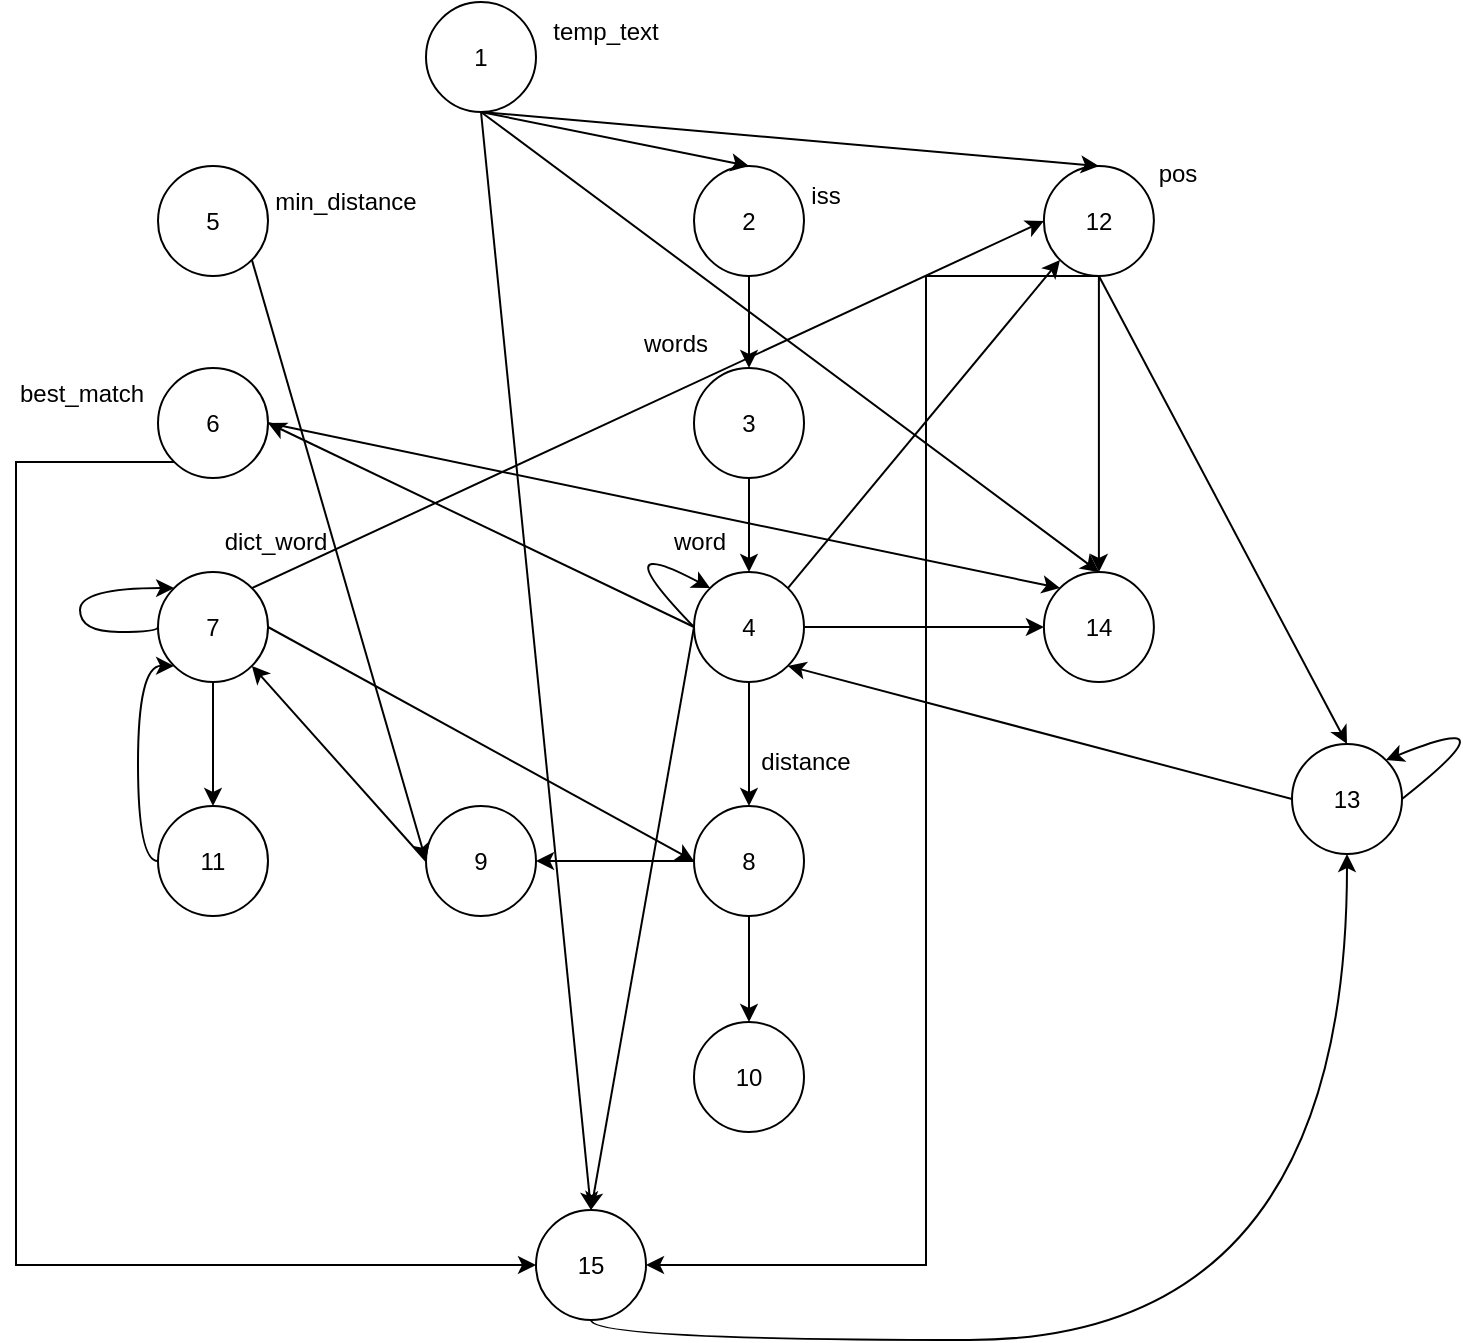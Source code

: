 <mxfile version="22.1.16" type="device">
  <diagram name="Page-1" id="O-tuzl0lMkPl_UVjh1lK">
    <mxGraphModel dx="1434" dy="884" grid="0" gridSize="10" guides="1" tooltips="1" connect="1" arrows="1" fold="1" page="0" pageScale="1" pageWidth="850" pageHeight="1100" math="0" shadow="0">
      <root>
        <mxCell id="0" />
        <mxCell id="1" parent="0" />
        <mxCell id="6lobfHsguUmzgA-mOxtv-1" value="1" style="ellipse;whiteSpace=wrap;html=1;aspect=fixed;rotation=0;" vertex="1" parent="1">
          <mxGeometry x="292" y="56" width="55" height="55" as="geometry" />
        </mxCell>
        <mxCell id="6lobfHsguUmzgA-mOxtv-2" value="3" style="ellipse;whiteSpace=wrap;html=1;aspect=fixed;rotation=0;" vertex="1" parent="1">
          <mxGeometry x="426" y="239" width="55" height="55" as="geometry" />
        </mxCell>
        <mxCell id="6lobfHsguUmzgA-mOxtv-3" value="13" style="ellipse;whiteSpace=wrap;html=1;aspect=fixed;rotation=0;" vertex="1" parent="1">
          <mxGeometry x="725" y="427" width="55" height="55" as="geometry" />
        </mxCell>
        <mxCell id="6lobfHsguUmzgA-mOxtv-4" value="6" style="ellipse;whiteSpace=wrap;html=1;aspect=fixed;rotation=0;" vertex="1" parent="1">
          <mxGeometry x="158" y="239" width="55" height="55" as="geometry" />
        </mxCell>
        <mxCell id="6lobfHsguUmzgA-mOxtv-5" value="11" style="ellipse;whiteSpace=wrap;html=1;aspect=fixed;rotation=0;" vertex="1" parent="1">
          <mxGeometry x="158" y="458" width="55" height="55" as="geometry" />
        </mxCell>
        <mxCell id="6lobfHsguUmzgA-mOxtv-6" value="4" style="ellipse;whiteSpace=wrap;html=1;aspect=fixed;rotation=0;" vertex="1" parent="1">
          <mxGeometry x="426" y="341" width="55" height="55" as="geometry" />
        </mxCell>
        <mxCell id="6lobfHsguUmzgA-mOxtv-7" value="14" style="ellipse;whiteSpace=wrap;html=1;aspect=fixed;rotation=0;" vertex="1" parent="1">
          <mxGeometry x="600.95" y="341" width="55" height="55" as="geometry" />
        </mxCell>
        <mxCell id="6lobfHsguUmzgA-mOxtv-8" value="12" style="ellipse;whiteSpace=wrap;html=1;aspect=fixed;rotation=0;" vertex="1" parent="1">
          <mxGeometry x="600.95" y="138" width="55" height="55" as="geometry" />
        </mxCell>
        <mxCell id="6lobfHsguUmzgA-mOxtv-9" value="2" style="ellipse;whiteSpace=wrap;html=1;aspect=fixed;rotation=0;" vertex="1" parent="1">
          <mxGeometry x="426" y="138" width="55" height="55" as="geometry" />
        </mxCell>
        <mxCell id="6lobfHsguUmzgA-mOxtv-10" value="10" style="ellipse;whiteSpace=wrap;html=1;aspect=fixed;rotation=0;" vertex="1" parent="1">
          <mxGeometry x="426" y="566" width="55" height="55" as="geometry" />
        </mxCell>
        <mxCell id="6lobfHsguUmzgA-mOxtv-11" value="7" style="ellipse;whiteSpace=wrap;html=1;aspect=fixed;rotation=0;" vertex="1" parent="1">
          <mxGeometry x="158" y="341" width="55" height="55" as="geometry" />
        </mxCell>
        <mxCell id="6lobfHsguUmzgA-mOxtv-12" value="5" style="ellipse;whiteSpace=wrap;html=1;aspect=fixed;rotation=0;" vertex="1" parent="1">
          <mxGeometry x="158" y="138" width="55" height="55" as="geometry" />
        </mxCell>
        <mxCell id="6lobfHsguUmzgA-mOxtv-13" value="9" style="ellipse;whiteSpace=wrap;html=1;aspect=fixed;rotation=0;" vertex="1" parent="1">
          <mxGeometry x="292" y="458" width="55" height="55" as="geometry" />
        </mxCell>
        <mxCell id="6lobfHsguUmzgA-mOxtv-14" value="8" style="ellipse;whiteSpace=wrap;html=1;aspect=fixed;rotation=0;" vertex="1" parent="1">
          <mxGeometry x="426" y="458" width="55" height="55" as="geometry" />
        </mxCell>
        <mxCell id="6lobfHsguUmzgA-mOxtv-15" value="" style="endArrow=classic;html=1;rounded=0;entryX=0.5;entryY=0;entryDx=0;entryDy=0;exitX=0.5;exitY=1;exitDx=0;exitDy=0;" edge="1" parent="1" source="6lobfHsguUmzgA-mOxtv-1" target="6lobfHsguUmzgA-mOxtv-9">
          <mxGeometry width="50" height="50" relative="1" as="geometry">
            <mxPoint x="399" y="358" as="sourcePoint" />
            <mxPoint x="449" y="308" as="targetPoint" />
          </mxGeometry>
        </mxCell>
        <mxCell id="6lobfHsguUmzgA-mOxtv-16" value="" style="endArrow=classic;html=1;rounded=0;entryX=0.5;entryY=0;entryDx=0;entryDy=0;exitX=0.5;exitY=1;exitDx=0;exitDy=0;" edge="1" parent="1" source="6lobfHsguUmzgA-mOxtv-9" target="6lobfHsguUmzgA-mOxtv-2">
          <mxGeometry width="50" height="50" relative="1" as="geometry">
            <mxPoint x="399" y="358" as="sourcePoint" />
            <mxPoint x="449" y="308" as="targetPoint" />
          </mxGeometry>
        </mxCell>
        <mxCell id="6lobfHsguUmzgA-mOxtv-17" value="iss" style="text;html=1;strokeColor=none;fillColor=none;align=center;verticalAlign=middle;whiteSpace=wrap;rounded=0;" vertex="1" parent="1">
          <mxGeometry x="462" y="138" width="60" height="30" as="geometry" />
        </mxCell>
        <mxCell id="6lobfHsguUmzgA-mOxtv-18" value="temp_text" style="text;html=1;strokeColor=none;fillColor=none;align=center;verticalAlign=middle;whiteSpace=wrap;rounded=0;" vertex="1" parent="1">
          <mxGeometry x="352" y="56" width="60" height="30" as="geometry" />
        </mxCell>
        <mxCell id="6lobfHsguUmzgA-mOxtv-19" value="words" style="text;html=1;strokeColor=none;fillColor=none;align=center;verticalAlign=middle;whiteSpace=wrap;rounded=0;" vertex="1" parent="1">
          <mxGeometry x="387" y="212" width="60" height="30" as="geometry" />
        </mxCell>
        <mxCell id="6lobfHsguUmzgA-mOxtv-20" value="" style="endArrow=classic;html=1;rounded=0;entryX=0.5;entryY=0;entryDx=0;entryDy=0;exitX=0.5;exitY=1;exitDx=0;exitDy=0;" edge="1" parent="1" source="6lobfHsguUmzgA-mOxtv-2" target="6lobfHsguUmzgA-mOxtv-6">
          <mxGeometry width="50" height="50" relative="1" as="geometry">
            <mxPoint x="399" y="358" as="sourcePoint" />
            <mxPoint x="449" y="308" as="targetPoint" />
          </mxGeometry>
        </mxCell>
        <mxCell id="6lobfHsguUmzgA-mOxtv-21" value="word" style="text;html=1;strokeColor=none;fillColor=none;align=center;verticalAlign=middle;whiteSpace=wrap;rounded=0;" vertex="1" parent="1">
          <mxGeometry x="399.0" y="311" width="60" height="30" as="geometry" />
        </mxCell>
        <mxCell id="6lobfHsguUmzgA-mOxtv-22" value="" style="endArrow=classic;html=1;rounded=0;exitX=0;exitY=0.5;exitDx=0;exitDy=0;entryX=0;entryY=0;entryDx=0;entryDy=0;edgeStyle=orthogonalEdgeStyle;curved=1;" edge="1" parent="1" source="6lobfHsguUmzgA-mOxtv-6" target="6lobfHsguUmzgA-mOxtv-6">
          <mxGeometry width="50" height="50" relative="1" as="geometry">
            <mxPoint x="399" y="358" as="sourcePoint" />
            <mxPoint x="271" y="282" as="targetPoint" />
            <Array as="points">
              <mxPoint x="379" y="320" />
            </Array>
          </mxGeometry>
        </mxCell>
        <mxCell id="6lobfHsguUmzgA-mOxtv-23" value="min_distance" style="text;html=1;strokeColor=none;fillColor=none;align=center;verticalAlign=middle;whiteSpace=wrap;rounded=0;" vertex="1" parent="1">
          <mxGeometry x="222" y="141" width="60" height="30" as="geometry" />
        </mxCell>
        <mxCell id="6lobfHsguUmzgA-mOxtv-24" value="best_match" style="text;html=1;strokeColor=none;fillColor=none;align=center;verticalAlign=middle;whiteSpace=wrap;rounded=0;" vertex="1" parent="1">
          <mxGeometry x="90" y="237" width="60" height="30" as="geometry" />
        </mxCell>
        <mxCell id="6lobfHsguUmzgA-mOxtv-25" value="dict_word" style="text;html=1;strokeColor=none;fillColor=none;align=center;verticalAlign=middle;whiteSpace=wrap;rounded=0;" vertex="1" parent="1">
          <mxGeometry x="187" y="311" width="60" height="30" as="geometry" />
        </mxCell>
        <mxCell id="6lobfHsguUmzgA-mOxtv-26" value="" style="endArrow=classic;html=1;rounded=0;entryX=0.5;entryY=0;entryDx=0;entryDy=0;exitX=0.5;exitY=1;exitDx=0;exitDy=0;" edge="1" parent="1" source="6lobfHsguUmzgA-mOxtv-6" target="6lobfHsguUmzgA-mOxtv-14">
          <mxGeometry width="50" height="50" relative="1" as="geometry">
            <mxPoint x="399" y="533" as="sourcePoint" />
            <mxPoint x="449" y="483" as="targetPoint" />
          </mxGeometry>
        </mxCell>
        <mxCell id="6lobfHsguUmzgA-mOxtv-27" value="" style="endArrow=classic;html=1;rounded=0;exitX=1;exitY=0.5;exitDx=0;exitDy=0;entryX=0;entryY=0.5;entryDx=0;entryDy=0;" edge="1" parent="1" source="6lobfHsguUmzgA-mOxtv-11" target="6lobfHsguUmzgA-mOxtv-14">
          <mxGeometry width="50" height="50" relative="1" as="geometry">
            <mxPoint x="399" y="533" as="sourcePoint" />
            <mxPoint x="449" y="483" as="targetPoint" />
          </mxGeometry>
        </mxCell>
        <mxCell id="6lobfHsguUmzgA-mOxtv-28" value="distance" style="text;html=1;strokeColor=none;fillColor=none;align=center;verticalAlign=middle;whiteSpace=wrap;rounded=0;" vertex="1" parent="1">
          <mxGeometry x="452" y="421" width="60" height="30" as="geometry" />
        </mxCell>
        <mxCell id="6lobfHsguUmzgA-mOxtv-29" value="" style="endArrow=classic;html=1;rounded=0;entryX=1;entryY=0.5;entryDx=0;entryDy=0;exitX=0;exitY=0.5;exitDx=0;exitDy=0;" edge="1" parent="1" source="6lobfHsguUmzgA-mOxtv-14" target="6lobfHsguUmzgA-mOxtv-13">
          <mxGeometry width="50" height="50" relative="1" as="geometry">
            <mxPoint x="399" y="533" as="sourcePoint" />
            <mxPoint x="449" y="483" as="targetPoint" />
          </mxGeometry>
        </mxCell>
        <mxCell id="6lobfHsguUmzgA-mOxtv-30" value="" style="endArrow=classic;html=1;rounded=0;entryX=0.5;entryY=0;entryDx=0;entryDy=0;exitX=0.5;exitY=1;exitDx=0;exitDy=0;" edge="1" parent="1" source="6lobfHsguUmzgA-mOxtv-14" target="6lobfHsguUmzgA-mOxtv-10">
          <mxGeometry width="50" height="50" relative="1" as="geometry">
            <mxPoint x="377" y="694" as="sourcePoint" />
            <mxPoint x="427" y="644" as="targetPoint" />
          </mxGeometry>
        </mxCell>
        <mxCell id="6lobfHsguUmzgA-mOxtv-31" value="" style="endArrow=classic;html=1;rounded=0;entryX=0.5;entryY=0;entryDx=0;entryDy=0;exitX=0.5;exitY=1;exitDx=0;exitDy=0;" edge="1" parent="1" source="6lobfHsguUmzgA-mOxtv-11" target="6lobfHsguUmzgA-mOxtv-5">
          <mxGeometry width="50" height="50" relative="1" as="geometry">
            <mxPoint x="377" y="694" as="sourcePoint" />
            <mxPoint x="427" y="644" as="targetPoint" />
          </mxGeometry>
        </mxCell>
        <mxCell id="6lobfHsguUmzgA-mOxtv-32" value="" style="endArrow=classic;html=1;rounded=0;entryX=1;entryY=0.5;entryDx=0;entryDy=0;exitX=0;exitY=0.5;exitDx=0;exitDy=0;" edge="1" parent="1" source="6lobfHsguUmzgA-mOxtv-6" target="6lobfHsguUmzgA-mOxtv-4">
          <mxGeometry width="50" height="50" relative="1" as="geometry">
            <mxPoint x="372" y="289" as="sourcePoint" />
            <mxPoint x="422" y="239" as="targetPoint" />
          </mxGeometry>
        </mxCell>
        <mxCell id="6lobfHsguUmzgA-mOxtv-33" value="" style="endArrow=classic;html=1;rounded=0;entryX=0;entryY=0.5;entryDx=0;entryDy=0;exitX=1;exitY=1;exitDx=0;exitDy=0;" edge="1" parent="1" source="6lobfHsguUmzgA-mOxtv-12" target="6lobfHsguUmzgA-mOxtv-13">
          <mxGeometry width="50" height="50" relative="1" as="geometry">
            <mxPoint x="340" y="443" as="sourcePoint" />
            <mxPoint x="390" y="393" as="targetPoint" />
          </mxGeometry>
        </mxCell>
        <mxCell id="6lobfHsguUmzgA-mOxtv-34" value="" style="endArrow=classic;html=1;rounded=0;entryX=0;entryY=0;entryDx=0;entryDy=0;edgeStyle=orthogonalEdgeStyle;curved=1;exitX=0;exitY=0.5;exitDx=0;exitDy=0;" edge="1" parent="1" source="6lobfHsguUmzgA-mOxtv-11" target="6lobfHsguUmzgA-mOxtv-11">
          <mxGeometry width="50" height="50" relative="1" as="geometry">
            <mxPoint x="89" y="406" as="sourcePoint" />
            <mxPoint x="116" y="392" as="targetPoint" />
            <Array as="points">
              <mxPoint x="158" y="371" />
              <mxPoint x="119" y="371" />
              <mxPoint x="119" y="349" />
            </Array>
          </mxGeometry>
        </mxCell>
        <mxCell id="6lobfHsguUmzgA-mOxtv-35" value="" style="endArrow=classic;html=1;rounded=0;entryX=0;entryY=1;entryDx=0;entryDy=0;exitX=1;exitY=0;exitDx=0;exitDy=0;" edge="1" parent="1" source="6lobfHsguUmzgA-mOxtv-6" target="6lobfHsguUmzgA-mOxtv-8">
          <mxGeometry width="50" height="50" relative="1" as="geometry">
            <mxPoint x="411" y="337" as="sourcePoint" />
            <mxPoint x="337.95" y="380" as="targetPoint" />
          </mxGeometry>
        </mxCell>
        <mxCell id="6lobfHsguUmzgA-mOxtv-36" value="pos" style="text;html=1;strokeColor=none;fillColor=none;align=center;verticalAlign=middle;whiteSpace=wrap;rounded=0;" vertex="1" parent="1">
          <mxGeometry x="638" y="127" width="60" height="30" as="geometry" />
        </mxCell>
        <mxCell id="6lobfHsguUmzgA-mOxtv-37" value="" style="endArrow=classic;html=1;rounded=0;entryX=0.5;entryY=0;entryDx=0;entryDy=0;exitX=0.5;exitY=1;exitDx=0;exitDy=0;" edge="1" parent="1" source="6lobfHsguUmzgA-mOxtv-8" target="6lobfHsguUmzgA-mOxtv-3">
          <mxGeometry width="50" height="50" relative="1" as="geometry">
            <mxPoint x="323" y="621" as="sourcePoint" />
            <mxPoint x="390" y="506" as="targetPoint" />
          </mxGeometry>
        </mxCell>
        <mxCell id="6lobfHsguUmzgA-mOxtv-38" value="15" style="ellipse;whiteSpace=wrap;html=1;aspect=fixed;rotation=0;" vertex="1" parent="1">
          <mxGeometry x="347" y="660" width="55" height="55" as="geometry" />
        </mxCell>
        <mxCell id="6lobfHsguUmzgA-mOxtv-39" value="" style="endArrow=classic;html=1;rounded=0;entryX=0.5;entryY=0;entryDx=0;entryDy=0;exitX=0.5;exitY=1;exitDx=0;exitDy=0;" edge="1" parent="1" source="6lobfHsguUmzgA-mOxtv-1" target="6lobfHsguUmzgA-mOxtv-8">
          <mxGeometry width="50" height="50" relative="1" as="geometry">
            <mxPoint x="313" y="442" as="sourcePoint" />
            <mxPoint x="363" y="392" as="targetPoint" />
          </mxGeometry>
        </mxCell>
        <mxCell id="6lobfHsguUmzgA-mOxtv-40" value="" style="endArrow=classic;html=1;rounded=0;entryX=0.5;entryY=0;entryDx=0;entryDy=0;exitX=0.5;exitY=1;exitDx=0;exitDy=0;" edge="1" parent="1" source="6lobfHsguUmzgA-mOxtv-1" target="6lobfHsguUmzgA-mOxtv-7">
          <mxGeometry width="50" height="50" relative="1" as="geometry">
            <mxPoint x="313" y="442" as="sourcePoint" />
            <mxPoint x="363" y="392" as="targetPoint" />
          </mxGeometry>
        </mxCell>
        <mxCell id="6lobfHsguUmzgA-mOxtv-41" value="" style="endArrow=classic;html=1;rounded=0;entryX=0.5;entryY=0;entryDx=0;entryDy=0;exitX=0.5;exitY=1;exitDx=0;exitDy=0;" edge="1" parent="1" source="6lobfHsguUmzgA-mOxtv-8" target="6lobfHsguUmzgA-mOxtv-7">
          <mxGeometry width="50" height="50" relative="1" as="geometry">
            <mxPoint x="313" y="442" as="sourcePoint" />
            <mxPoint x="363" y="392" as="targetPoint" />
          </mxGeometry>
        </mxCell>
        <mxCell id="6lobfHsguUmzgA-mOxtv-42" value="" style="endArrow=classic;html=1;rounded=0;exitX=1;exitY=0.5;exitDx=0;exitDy=0;entryX=0;entryY=0;entryDx=0;entryDy=0;" edge="1" parent="1" source="6lobfHsguUmzgA-mOxtv-4" target="6lobfHsguUmzgA-mOxtv-7">
          <mxGeometry width="50" height="50" relative="1" as="geometry">
            <mxPoint x="392" y="391" as="sourcePoint" />
            <mxPoint x="442" y="341" as="targetPoint" />
          </mxGeometry>
        </mxCell>
        <mxCell id="6lobfHsguUmzgA-mOxtv-43" value="" style="endArrow=classic;html=1;rounded=0;exitX=1;exitY=0.5;exitDx=0;exitDy=0;entryX=0;entryY=0.5;entryDx=0;entryDy=0;" edge="1" parent="1" source="6lobfHsguUmzgA-mOxtv-6" target="6lobfHsguUmzgA-mOxtv-7">
          <mxGeometry width="50" height="50" relative="1" as="geometry">
            <mxPoint x="392" y="391" as="sourcePoint" />
            <mxPoint x="442" y="341" as="targetPoint" />
          </mxGeometry>
        </mxCell>
        <mxCell id="6lobfHsguUmzgA-mOxtv-44" value="" style="endArrow=classic;html=1;rounded=0;entryX=1;entryY=0;entryDx=0;entryDy=0;edgeStyle=orthogonalEdgeStyle;curved=1;exitX=1;exitY=0.5;exitDx=0;exitDy=0;" edge="1" parent="1" source="6lobfHsguUmzgA-mOxtv-3" target="6lobfHsguUmzgA-mOxtv-3">
          <mxGeometry width="50" height="50" relative="1" as="geometry">
            <mxPoint x="843" y="349" as="sourcePoint" />
            <mxPoint x="733" y="398" as="targetPoint" />
            <Array as="points">
              <mxPoint x="839" y="408" />
            </Array>
          </mxGeometry>
        </mxCell>
        <mxCell id="6lobfHsguUmzgA-mOxtv-45" value="" style="endArrow=classic;html=1;rounded=0;entryX=1;entryY=0.5;entryDx=0;entryDy=0;exitX=0.5;exitY=1;exitDx=0;exitDy=0;edgeStyle=elbowEdgeStyle;" edge="1" parent="1" source="6lobfHsguUmzgA-mOxtv-8" target="6lobfHsguUmzgA-mOxtv-38">
          <mxGeometry width="50" height="50" relative="1" as="geometry">
            <mxPoint x="418" y="436" as="sourcePoint" />
            <mxPoint x="468" y="386" as="targetPoint" />
            <Array as="points">
              <mxPoint x="542" y="442" />
            </Array>
          </mxGeometry>
        </mxCell>
        <mxCell id="6lobfHsguUmzgA-mOxtv-46" value="" style="endArrow=classic;html=1;rounded=0;entryX=0.5;entryY=0;entryDx=0;entryDy=0;exitX=0.5;exitY=1;exitDx=0;exitDy=0;" edge="1" parent="1" source="6lobfHsguUmzgA-mOxtv-1" target="6lobfHsguUmzgA-mOxtv-38">
          <mxGeometry width="50" height="50" relative="1" as="geometry">
            <mxPoint x="418" y="436" as="sourcePoint" />
            <mxPoint x="468" y="386" as="targetPoint" />
          </mxGeometry>
        </mxCell>
        <mxCell id="6lobfHsguUmzgA-mOxtv-47" value="" style="endArrow=classic;html=1;rounded=0;entryX=0.5;entryY=0;entryDx=0;entryDy=0;exitX=0;exitY=0.5;exitDx=0;exitDy=0;" edge="1" parent="1" source="6lobfHsguUmzgA-mOxtv-6" target="6lobfHsguUmzgA-mOxtv-38">
          <mxGeometry width="50" height="50" relative="1" as="geometry">
            <mxPoint x="418" y="436" as="sourcePoint" />
            <mxPoint x="468" y="386" as="targetPoint" />
          </mxGeometry>
        </mxCell>
        <mxCell id="6lobfHsguUmzgA-mOxtv-48" value="" style="endArrow=classic;html=1;rounded=0;exitX=0;exitY=1;exitDx=0;exitDy=0;entryX=0;entryY=0.5;entryDx=0;entryDy=0;edgeStyle=elbowEdgeStyle;elbow=vertical;" edge="1" parent="1" source="6lobfHsguUmzgA-mOxtv-4" target="6lobfHsguUmzgA-mOxtv-38">
          <mxGeometry width="50" height="50" relative="1" as="geometry">
            <mxPoint x="418" y="436" as="sourcePoint" />
            <mxPoint x="468" y="386" as="targetPoint" />
            <Array as="points">
              <mxPoint x="87" y="691" />
            </Array>
          </mxGeometry>
        </mxCell>
        <mxCell id="6lobfHsguUmzgA-mOxtv-49" value="" style="endArrow=classic;html=1;rounded=0;entryX=1;entryY=1;entryDx=0;entryDy=0;exitX=0;exitY=0.5;exitDx=0;exitDy=0;" edge="1" parent="1" source="6lobfHsguUmzgA-mOxtv-3" target="6lobfHsguUmzgA-mOxtv-6">
          <mxGeometry width="50" height="50" relative="1" as="geometry">
            <mxPoint x="432" y="472" as="sourcePoint" />
            <mxPoint x="482" y="422" as="targetPoint" />
          </mxGeometry>
        </mxCell>
        <mxCell id="6lobfHsguUmzgA-mOxtv-51" value="" style="endArrow=classic;html=1;rounded=0;entryX=0;entryY=1;entryDx=0;entryDy=0;exitX=0;exitY=0.5;exitDx=0;exitDy=0;edgeStyle=orthogonalEdgeStyle;curved=1;" edge="1" parent="1" source="6lobfHsguUmzgA-mOxtv-5" target="6lobfHsguUmzgA-mOxtv-11">
          <mxGeometry width="50" height="50" relative="1" as="geometry">
            <mxPoint x="399" y="478" as="sourcePoint" />
            <mxPoint x="449" y="428" as="targetPoint" />
            <Array as="points">
              <mxPoint x="148" y="486" />
              <mxPoint x="148" y="388" />
            </Array>
          </mxGeometry>
        </mxCell>
        <mxCell id="6lobfHsguUmzgA-mOxtv-52" value="" style="endArrow=classic;html=1;rounded=0;entryX=1;entryY=1;entryDx=0;entryDy=0;exitX=0;exitY=0.5;exitDx=0;exitDy=0;" edge="1" parent="1" source="6lobfHsguUmzgA-mOxtv-13" target="6lobfHsguUmzgA-mOxtv-11">
          <mxGeometry width="50" height="50" relative="1" as="geometry">
            <mxPoint x="399" y="478" as="sourcePoint" />
            <mxPoint x="449" y="428" as="targetPoint" />
          </mxGeometry>
        </mxCell>
        <mxCell id="6lobfHsguUmzgA-mOxtv-53" value="" style="endArrow=classic;html=1;rounded=0;entryX=0;entryY=0.5;entryDx=0;entryDy=0;exitX=1;exitY=0;exitDx=0;exitDy=0;" edge="1" parent="1" source="6lobfHsguUmzgA-mOxtv-11" target="6lobfHsguUmzgA-mOxtv-8">
          <mxGeometry width="50" height="50" relative="1" as="geometry">
            <mxPoint x="399" y="478" as="sourcePoint" />
            <mxPoint x="449" y="428" as="targetPoint" />
          </mxGeometry>
        </mxCell>
        <mxCell id="6lobfHsguUmzgA-mOxtv-54" value="" style="endArrow=classic;html=1;rounded=0;entryX=0.5;entryY=1;entryDx=0;entryDy=0;exitX=0.5;exitY=1;exitDx=0;exitDy=0;edgeStyle=orthogonalEdgeStyle;curved=1;" edge="1" parent="1" source="6lobfHsguUmzgA-mOxtv-38" target="6lobfHsguUmzgA-mOxtv-3">
          <mxGeometry width="50" height="50" relative="1" as="geometry">
            <mxPoint x="399" y="478" as="sourcePoint" />
            <mxPoint x="449" y="428" as="targetPoint" />
          </mxGeometry>
        </mxCell>
      </root>
    </mxGraphModel>
  </diagram>
</mxfile>
